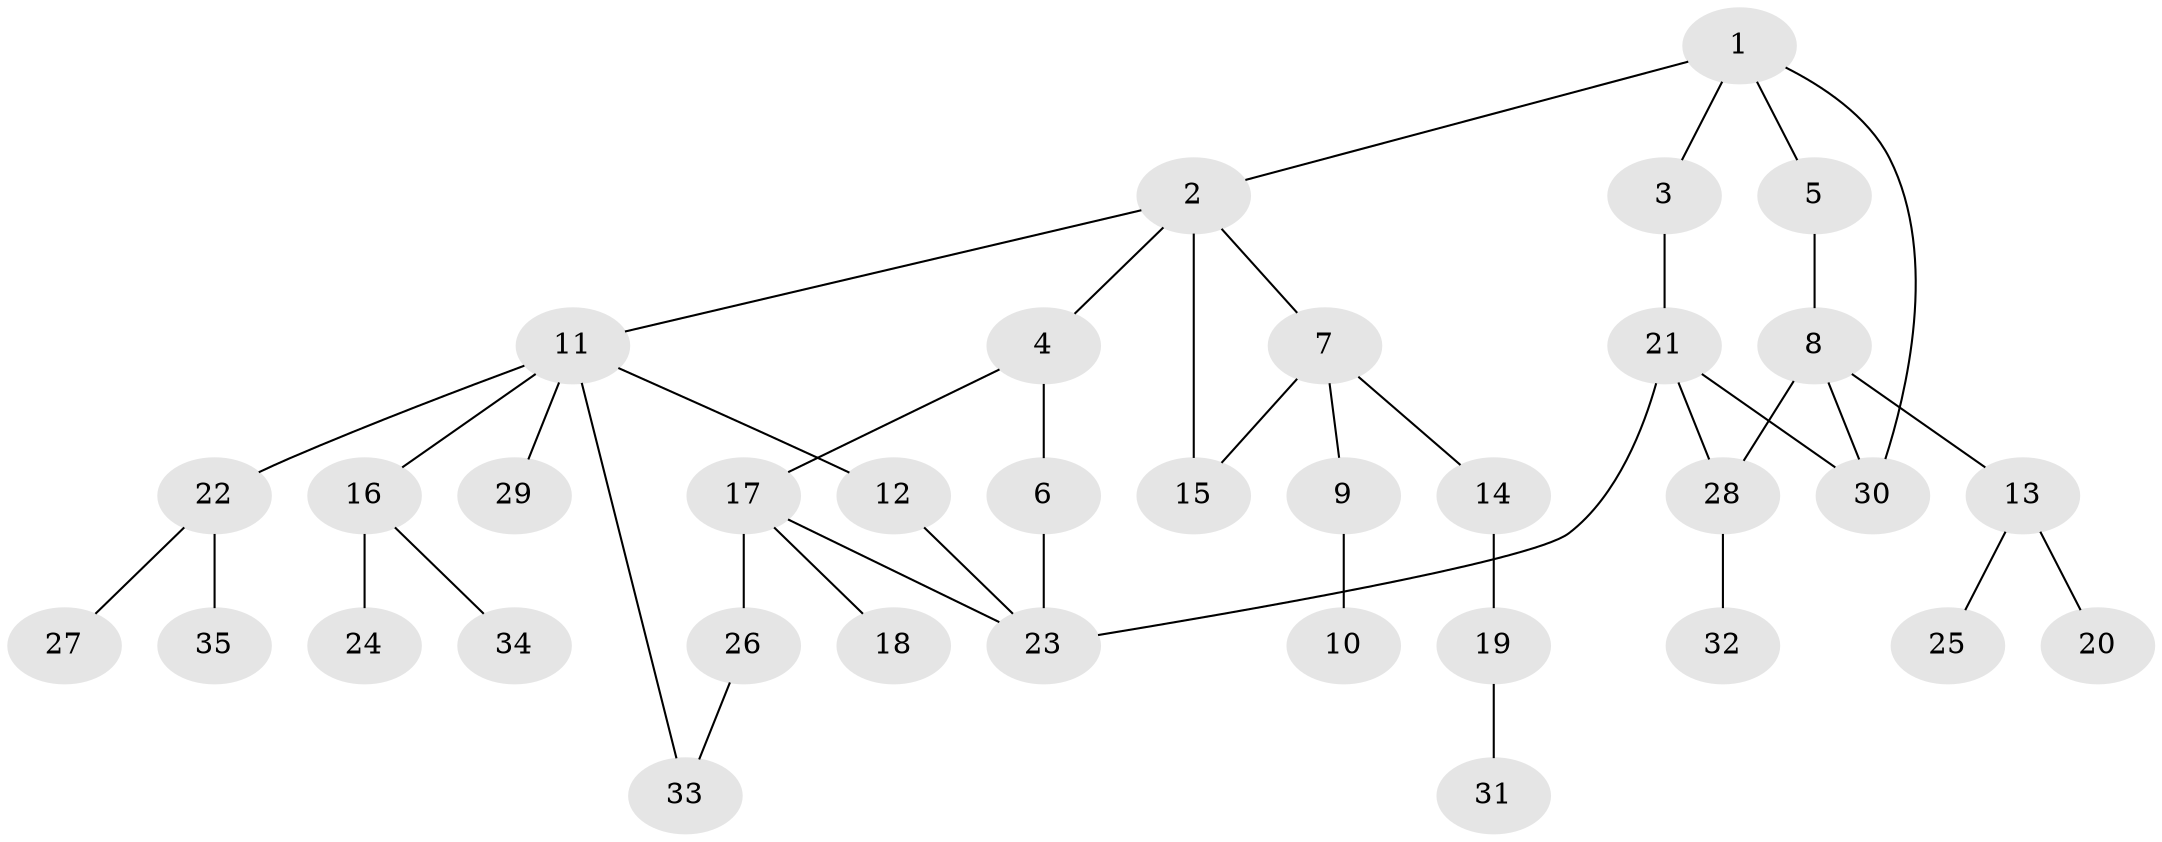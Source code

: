 // original degree distribution, {5: 0.03508771929824561, 6: 0.017543859649122806, 3: 0.21052631578947367, 4: 0.12280701754385964, 2: 0.15789473684210525, 7: 0.017543859649122806, 1: 0.43859649122807015}
// Generated by graph-tools (version 1.1) at 2025/49/03/04/25 22:49:13]
// undirected, 35 vertices, 42 edges
graph export_dot {
  node [color=gray90,style=filled];
  1;
  2;
  3;
  4;
  5;
  6;
  7;
  8;
  9;
  10;
  11;
  12;
  13;
  14;
  15;
  16;
  17;
  18;
  19;
  20;
  21;
  22;
  23;
  24;
  25;
  26;
  27;
  28;
  29;
  30;
  31;
  32;
  33;
  34;
  35;
  1 -- 2 [weight=1.0];
  1 -- 3 [weight=1.0];
  1 -- 5 [weight=1.0];
  1 -- 30 [weight=1.0];
  2 -- 4 [weight=1.0];
  2 -- 7 [weight=1.0];
  2 -- 11 [weight=1.0];
  2 -- 15 [weight=1.0];
  3 -- 21 [weight=1.0];
  4 -- 6 [weight=1.0];
  4 -- 17 [weight=1.0];
  5 -- 8 [weight=1.0];
  6 -- 23 [weight=1.0];
  7 -- 9 [weight=1.0];
  7 -- 14 [weight=1.0];
  7 -- 15 [weight=1.0];
  8 -- 13 [weight=1.0];
  8 -- 28 [weight=1.0];
  8 -- 30 [weight=1.0];
  9 -- 10 [weight=1.0];
  11 -- 12 [weight=1.0];
  11 -- 16 [weight=1.0];
  11 -- 22 [weight=1.0];
  11 -- 29 [weight=1.0];
  11 -- 33 [weight=1.0];
  12 -- 23 [weight=1.0];
  13 -- 20 [weight=1.0];
  13 -- 25 [weight=1.0];
  14 -- 19 [weight=1.0];
  16 -- 24 [weight=1.0];
  16 -- 34 [weight=1.0];
  17 -- 18 [weight=1.0];
  17 -- 23 [weight=2.0];
  17 -- 26 [weight=1.0];
  19 -- 31 [weight=1.0];
  21 -- 23 [weight=1.0];
  21 -- 28 [weight=1.0];
  21 -- 30 [weight=1.0];
  22 -- 27 [weight=1.0];
  22 -- 35 [weight=1.0];
  26 -- 33 [weight=1.0];
  28 -- 32 [weight=1.0];
}
